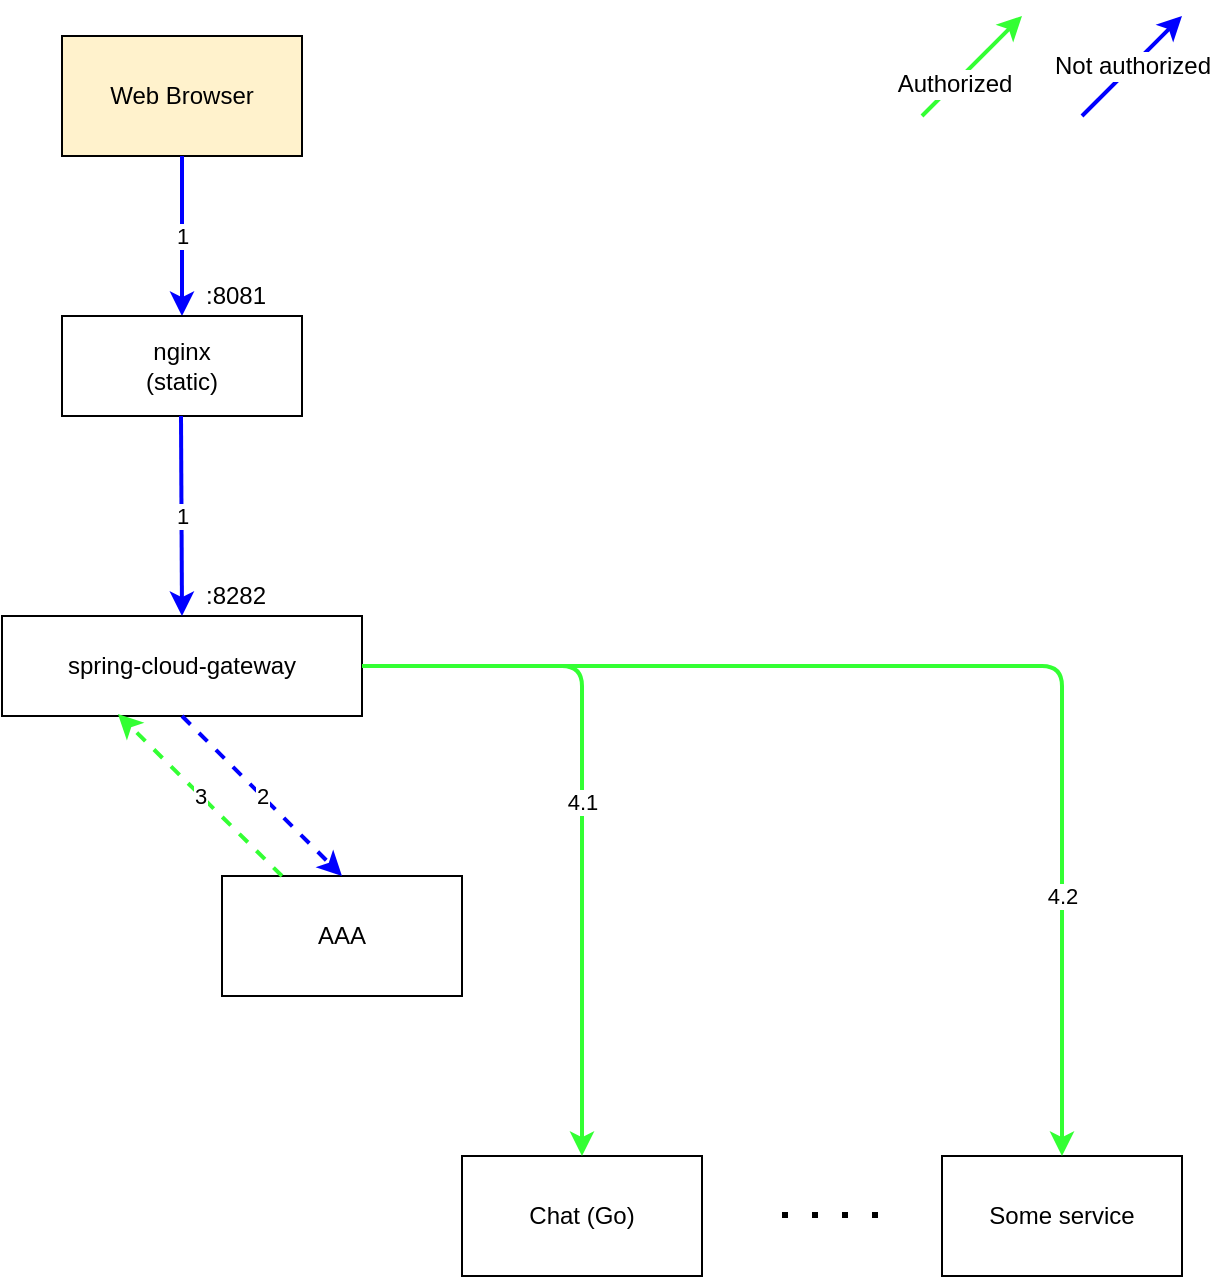 <mxfile version="13.1.14" type="device"><diagram id="hfaFWcf3ZpBwRVnP8rDJ" name="Page-1"><mxGraphModel dx="1422" dy="671" grid="1" gridSize="10" guides="1" tooltips="1" connect="1" arrows="1" fold="1" page="1" pageScale="1" pageWidth="827" pageHeight="1169" math="0" shadow="0"><root><mxCell id="0"/><mxCell id="1" parent="0"/><mxCell id="EeRlNoye4MzsQ-oPWJcd-1" value="Web Browser" style="rounded=0;whiteSpace=wrap;html=1;fillColor=#FFF2CC;" parent="1" vertex="1"><mxGeometry x="240" y="20" width="120" height="60" as="geometry"/></mxCell><mxCell id="EeRlNoye4MzsQ-oPWJcd-3" value="&lt;div&gt;AAA&lt;/div&gt;" style="rounded=0;whiteSpace=wrap;html=1;fillColor=#FFFFFF;" parent="1" vertex="1"><mxGeometry x="320" y="440" width="120" height="60" as="geometry"/></mxCell><mxCell id="EeRlNoye4MzsQ-oPWJcd-4" value="&lt;div&gt;Chat (Go)&lt;/div&gt;" style="rounded=0;whiteSpace=wrap;html=1;fillColor=#FFFFFF;" parent="1" vertex="1"><mxGeometry x="440" y="580" width="120" height="60" as="geometry"/></mxCell><mxCell id="EeRlNoye4MzsQ-oPWJcd-5" value="&lt;div&gt;Some service&lt;/div&gt;" style="rounded=0;whiteSpace=wrap;html=1;fillColor=#FFFFFF;" parent="1" vertex="1"><mxGeometry x="680" y="580" width="120" height="60" as="geometry"/></mxCell><mxCell id="EeRlNoye4MzsQ-oPWJcd-9" value="1" style="edgeStyle=orthogonalEdgeStyle;rounded=0;orthogonalLoop=1;jettySize=auto;html=1;exitX=0.5;exitY=1;exitDx=0;exitDy=0;strokeWidth=2;strokeColor=#0000FF;" parent="1" source="EeRlNoye4MzsQ-oPWJcd-1" target="vcQgQTusyHW_YfCnhBa--1" edge="1"><mxGeometry relative="1" as="geometry"><mxPoint x="380" y="170" as="targetPoint"/><Array as="points"><mxPoint x="300" y="160"/><mxPoint x="300" y="160"/></Array></mxGeometry></mxCell><mxCell id="EeRlNoye4MzsQ-oPWJcd-6" value="&lt;div&gt;spring-cloud-gateway&lt;/div&gt;" style="rounded=0;whiteSpace=wrap;html=1;fillColor=#FFFFFF;" parent="1" vertex="1"><mxGeometry x="210" y="310" width="180" height="50" as="geometry"/></mxCell><mxCell id="EeRlNoye4MzsQ-oPWJcd-10" value=":8282" style="text;html=1;resizable=0;points=[];autosize=1;align=left;verticalAlign=top;spacingTop=-4;" parent="1" vertex="1"><mxGeometry x="310" y="290" width="50" height="20" as="geometry"/></mxCell><mxCell id="EeRlNoye4MzsQ-oPWJcd-12" value="3" style="endArrow=classic;html=1;exitX=0.25;exitY=0;exitDx=0;exitDy=0;strokeColor=#33FF33;strokeWidth=2;entryX=0.322;entryY=0.98;entryDx=0;entryDy=0;entryPerimeter=0;fillColor=#d5e8d4;dashed=1;" parent="1" source="EeRlNoye4MzsQ-oPWJcd-3" target="EeRlNoye4MzsQ-oPWJcd-6" edge="1"><mxGeometry width="50" height="50" relative="1" as="geometry"><mxPoint x="240" y="470" as="sourcePoint"/><mxPoint x="190" y="510" as="targetPoint"/></mxGeometry></mxCell><mxCell id="EeRlNoye4MzsQ-oPWJcd-13" value="2" style="endArrow=classic;html=1;entryX=0.5;entryY=0;entryDx=0;entryDy=0;strokeWidth=2;strokeColor=#0000FF;dashed=1;" parent="1" target="EeRlNoye4MzsQ-oPWJcd-3" edge="1"><mxGeometry width="50" height="50" relative="1" as="geometry"><mxPoint x="300" y="360" as="sourcePoint"/><mxPoint x="170" y="720" as="targetPoint"/></mxGeometry></mxCell><mxCell id="EeRlNoye4MzsQ-oPWJcd-18" value="4.1" style="endArrow=classic;html=1;strokeColor=#33FF33;strokeWidth=2;exitX=1;exitY=0.5;exitDx=0;exitDy=0;entryX=0.5;entryY=0;entryDx=0;entryDy=0;" parent="1" source="EeRlNoye4MzsQ-oPWJcd-6" target="EeRlNoye4MzsQ-oPWJcd-4" edge="1"><mxGeometry width="50" height="50" relative="1" as="geometry"><mxPoint x="110" y="770" as="sourcePoint"/><mxPoint x="460" y="335" as="targetPoint"/><Array as="points"><mxPoint x="500" y="335"/></Array></mxGeometry></mxCell><mxCell id="EeRlNoye4MzsQ-oPWJcd-20" value="&lt;div&gt;4.2&lt;/div&gt;" style="endArrow=classic;html=1;strokeColor=#33FF33;strokeWidth=2;exitX=1;exitY=0.5;exitDx=0;exitDy=0;entryX=0.5;entryY=0;entryDx=0;entryDy=0;jumpSize=6;" parent="1" source="EeRlNoye4MzsQ-oPWJcd-6" target="EeRlNoye4MzsQ-oPWJcd-5" edge="1"><mxGeometry x="0.563" width="50" height="50" relative="1" as="geometry"><mxPoint x="370" y="345" as="sourcePoint"/><mxPoint x="510" y="590" as="targetPoint"/><Array as="points"><mxPoint x="740" y="335"/></Array><mxPoint as="offset"/></mxGeometry></mxCell><mxCell id="EeRlNoye4MzsQ-oPWJcd-23" value="" style="endArrow=classic;html=1;strokeColor=#33FF33;strokeWidth=2;fontColor=#000000;" parent="1" edge="1"><mxGeometry width="50" height="50" relative="1" as="geometry"><mxPoint x="670" y="60" as="sourcePoint"/><mxPoint x="720" y="10" as="targetPoint"/></mxGeometry></mxCell><mxCell id="EeRlNoye4MzsQ-oPWJcd-24" value="&lt;div&gt;Authorized&lt;/div&gt;" style="text;html=1;resizable=0;points=[];align=center;verticalAlign=middle;labelBackgroundColor=#ffffff;fontColor=#000000;" parent="EeRlNoye4MzsQ-oPWJcd-23" vertex="1" connectable="0"><mxGeometry x="-0.36" relative="1" as="geometry"><mxPoint as="offset"/></mxGeometry></mxCell><mxCell id="EeRlNoye4MzsQ-oPWJcd-25" value="Not authorized" style="endArrow=classic;html=1;strokeColor=#0000FF;strokeWidth=2;fontColor=#000000;fontSize=12;" parent="1" edge="1"><mxGeometry width="50" height="50" relative="1" as="geometry"><mxPoint x="750" y="60" as="sourcePoint"/><mxPoint x="800" y="10" as="targetPoint"/></mxGeometry></mxCell><mxCell id="cbNYPss4w_ceHsibcXko-3" value="" style="endArrow=none;dashed=1;html=1;strokeWidth=3;dashPattern=1 4;" parent="1" edge="1"><mxGeometry width="50" height="50" relative="1" as="geometry"><mxPoint x="600" y="609.5" as="sourcePoint"/><mxPoint x="660" y="609.5" as="targetPoint"/><Array as="points"><mxPoint x="640" y="609.5"/></Array></mxGeometry></mxCell><mxCell id="vcQgQTusyHW_YfCnhBa--1" value="&lt;div&gt;nginx&lt;/div&gt;&lt;div&gt;(static)&lt;br&gt;&lt;/div&gt;" style="rounded=0;whiteSpace=wrap;html=1;fillColor=#FFFFFF;" vertex="1" parent="1"><mxGeometry x="240" y="160" width="120" height="50" as="geometry"/></mxCell><mxCell id="vcQgQTusyHW_YfCnhBa--2" value="1" style="edgeStyle=orthogonalEdgeStyle;rounded=0;orthogonalLoop=1;jettySize=auto;html=1;exitX=0.5;exitY=1;exitDx=0;exitDy=0;strokeWidth=2;strokeColor=#0000FF;entryX=0.5;entryY=0;entryDx=0;entryDy=0;" edge="1" parent="1" target="EeRlNoye4MzsQ-oPWJcd-6"><mxGeometry relative="1" as="geometry"><mxPoint x="299.5" y="290" as="targetPoint"/><Array as="points"/><mxPoint x="299.5" y="210" as="sourcePoint"/></mxGeometry></mxCell><mxCell id="vcQgQTusyHW_YfCnhBa--3" value="&lt;div&gt;:8081&lt;/div&gt;" style="text;html=1;resizable=0;points=[];autosize=1;align=left;verticalAlign=top;spacingTop=-4;" vertex="1" parent="1"><mxGeometry x="310" y="140" width="50" height="20" as="geometry"/></mxCell></root></mxGraphModel></diagram></mxfile>